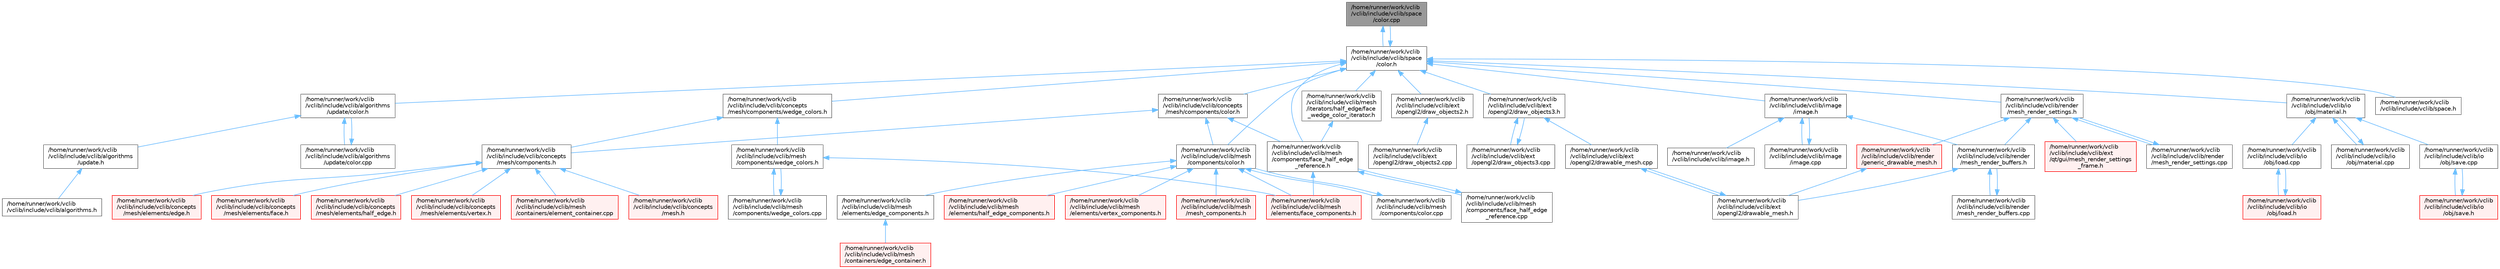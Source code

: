 digraph "/home/runner/work/vclib/vclib/include/vclib/space/color.cpp"
{
 // LATEX_PDF_SIZE
  bgcolor="transparent";
  edge [fontname=Helvetica,fontsize=10,labelfontname=Helvetica,labelfontsize=10];
  node [fontname=Helvetica,fontsize=10,shape=box,height=0.2,width=0.4];
  Node1 [label="/home/runner/work/vclib\l/vclib/include/vclib/space\l/color.cpp",height=0.2,width=0.4,color="gray40", fillcolor="grey60", style="filled", fontcolor="black",tooltip=" "];
  Node1 -> Node2 [dir="back",color="steelblue1",style="solid"];
  Node2 [label="/home/runner/work/vclib\l/vclib/include/vclib/space\l/color.h",height=0.2,width=0.4,color="grey40", fillcolor="white", style="filled",URL="$space_2color_8h.html",tooltip=" "];
  Node2 -> Node3 [dir="back",color="steelblue1",style="solid"];
  Node3 [label="/home/runner/work/vclib\l/vclib/include/vclib/algorithms\l/update/color.h",height=0.2,width=0.4,color="grey40", fillcolor="white", style="filled",URL="$algorithms_2update_2color_8h.html",tooltip=" "];
  Node3 -> Node4 [dir="back",color="steelblue1",style="solid"];
  Node4 [label="/home/runner/work/vclib\l/vclib/include/vclib/algorithms\l/update.h",height=0.2,width=0.4,color="grey40", fillcolor="white", style="filled",URL="$update_8h.html",tooltip=" "];
  Node4 -> Node5 [dir="back",color="steelblue1",style="solid"];
  Node5 [label="/home/runner/work/vclib\l/vclib/include/vclib/algorithms.h",height=0.2,width=0.4,color="grey40", fillcolor="white", style="filled",URL="$algorithms_8h.html",tooltip=" "];
  Node3 -> Node6 [dir="back",color="steelblue1",style="solid"];
  Node6 [label="/home/runner/work/vclib\l/vclib/include/vclib/algorithms\l/update/color.cpp",height=0.2,width=0.4,color="grey40", fillcolor="white", style="filled",URL="$algorithms_2update_2color_8cpp.html",tooltip=" "];
  Node6 -> Node3 [dir="back",color="steelblue1",style="solid"];
  Node2 -> Node7 [dir="back",color="steelblue1",style="solid"];
  Node7 [label="/home/runner/work/vclib\l/vclib/include/vclib/concepts\l/mesh/components/color.h",height=0.2,width=0.4,color="grey40", fillcolor="white", style="filled",URL="$concepts_2mesh_2components_2color_8h.html",tooltip=" "];
  Node7 -> Node8 [dir="back",color="steelblue1",style="solid"];
  Node8 [label="/home/runner/work/vclib\l/vclib/include/vclib/concepts\l/mesh/components.h",height=0.2,width=0.4,color="grey40", fillcolor="white", style="filled",URL="$concepts_2mesh_2components_8h.html",tooltip=" "];
  Node8 -> Node9 [dir="back",color="steelblue1",style="solid"];
  Node9 [label="/home/runner/work/vclib\l/vclib/include/vclib/concepts\l/mesh.h",height=0.2,width=0.4,color="red", fillcolor="#FFF0F0", style="filled",URL="$concepts_2mesh_8h.html",tooltip=" "];
  Node8 -> Node181 [dir="back",color="steelblue1",style="solid"];
  Node181 [label="/home/runner/work/vclib\l/vclib/include/vclib/concepts\l/mesh/elements/edge.h",height=0.2,width=0.4,color="red", fillcolor="#FFF0F0", style="filled",URL="$concepts_2mesh_2elements_2edge_8h.html",tooltip=" "];
  Node8 -> Node187 [dir="back",color="steelblue1",style="solid"];
  Node187 [label="/home/runner/work/vclib\l/vclib/include/vclib/concepts\l/mesh/elements/face.h",height=0.2,width=0.4,color="red", fillcolor="#FFF0F0", style="filled",URL="$concepts_2mesh_2elements_2face_8h.html",tooltip=" "];
  Node8 -> Node195 [dir="back",color="steelblue1",style="solid"];
  Node195 [label="/home/runner/work/vclib\l/vclib/include/vclib/concepts\l/mesh/elements/half_edge.h",height=0.2,width=0.4,color="red", fillcolor="#FFF0F0", style="filled",URL="$concepts_2mesh_2elements_2half__edge_8h.html",tooltip=" "];
  Node8 -> Node201 [dir="back",color="steelblue1",style="solid"];
  Node201 [label="/home/runner/work/vclib\l/vclib/include/vclib/concepts\l/mesh/elements/vertex.h",height=0.2,width=0.4,color="red", fillcolor="#FFF0F0", style="filled",URL="$concepts_2mesh_2elements_2vertex_8h.html",tooltip=" "];
  Node8 -> Node220 [dir="back",color="steelblue1",style="solid"];
  Node220 [label="/home/runner/work/vclib\l/vclib/include/vclib/mesh\l/containers/element_container.cpp",height=0.2,width=0.4,color="red", fillcolor="#FFF0F0", style="filled",URL="$element__container_8cpp.html",tooltip=" "];
  Node7 -> Node222 [dir="back",color="steelblue1",style="solid"];
  Node222 [label="/home/runner/work/vclib\l/vclib/include/vclib/mesh\l/components/color.h",height=0.2,width=0.4,color="grey40", fillcolor="white", style="filled",URL="$mesh_2components_2color_8h.html",tooltip=" "];
  Node222 -> Node223 [dir="back",color="steelblue1",style="solid"];
  Node223 [label="/home/runner/work/vclib\l/vclib/include/vclib/mesh\l/components/color.cpp",height=0.2,width=0.4,color="grey40", fillcolor="white", style="filled",URL="$mesh_2components_2color_8cpp.html",tooltip=" "];
  Node223 -> Node222 [dir="back",color="steelblue1",style="solid"];
  Node222 -> Node224 [dir="back",color="steelblue1",style="solid"];
  Node224 [label="/home/runner/work/vclib\l/vclib/include/vclib/mesh\l/elements/edge_components.h",height=0.2,width=0.4,color="grey40", fillcolor="white", style="filled",URL="$edge__components_8h.html",tooltip=" "];
  Node224 -> Node183 [dir="back",color="steelblue1",style="solid"];
  Node183 [label="/home/runner/work/vclib\l/vclib/include/vclib/mesh\l/containers/edge_container.h",height=0.2,width=0.4,color="red", fillcolor="#FFF0F0", style="filled",URL="$edge__container_8h.html",tooltip=" "];
  Node222 -> Node225 [dir="back",color="steelblue1",style="solid"];
  Node225 [label="/home/runner/work/vclib\l/vclib/include/vclib/mesh\l/elements/face_components.h",height=0.2,width=0.4,color="red", fillcolor="#FFF0F0", style="filled",URL="$face__components_8h.html",tooltip=" "];
  Node222 -> Node226 [dir="back",color="steelblue1",style="solid"];
  Node226 [label="/home/runner/work/vclib\l/vclib/include/vclib/mesh\l/elements/half_edge_components.h",height=0.2,width=0.4,color="red", fillcolor="#FFF0F0", style="filled",URL="$half__edge__components_8h.html",tooltip=" "];
  Node222 -> Node227 [dir="back",color="steelblue1",style="solid"];
  Node227 [label="/home/runner/work/vclib\l/vclib/include/vclib/mesh\l/elements/vertex_components.h",height=0.2,width=0.4,color="red", fillcolor="#FFF0F0", style="filled",URL="$vertex__components_8h.html",tooltip=" "];
  Node222 -> Node228 [dir="back",color="steelblue1",style="solid"];
  Node228 [label="/home/runner/work/vclib\l/vclib/include/vclib/mesh\l/mesh_components.h",height=0.2,width=0.4,color="red", fillcolor="#FFF0F0", style="filled",URL="$mesh__components_8h.html",tooltip=" "];
  Node7 -> Node229 [dir="back",color="steelblue1",style="solid"];
  Node229 [label="/home/runner/work/vclib\l/vclib/include/vclib/mesh\l/components/face_half_edge\l_reference.h",height=0.2,width=0.4,color="grey40", fillcolor="white", style="filled",URL="$mesh_2components_2face__half__edge__reference_8h.html",tooltip=" "];
  Node229 -> Node230 [dir="back",color="steelblue1",style="solid"];
  Node230 [label="/home/runner/work/vclib\l/vclib/include/vclib/mesh\l/components/face_half_edge\l_reference.cpp",height=0.2,width=0.4,color="grey40", fillcolor="white", style="filled",URL="$face__half__edge__reference_8cpp.html",tooltip=" "];
  Node230 -> Node229 [dir="back",color="steelblue1",style="solid"];
  Node229 -> Node225 [dir="back",color="steelblue1",style="solid"];
  Node2 -> Node231 [dir="back",color="steelblue1",style="solid"];
  Node231 [label="/home/runner/work/vclib\l/vclib/include/vclib/concepts\l/mesh/components/wedge_colors.h",height=0.2,width=0.4,color="grey40", fillcolor="white", style="filled",URL="$concepts_2mesh_2components_2wedge__colors_8h.html",tooltip=" "];
  Node231 -> Node8 [dir="back",color="steelblue1",style="solid"];
  Node231 -> Node232 [dir="back",color="steelblue1",style="solid"];
  Node232 [label="/home/runner/work/vclib\l/vclib/include/vclib/mesh\l/components/wedge_colors.h",height=0.2,width=0.4,color="grey40", fillcolor="white", style="filled",URL="$mesh_2components_2wedge__colors_8h.html",tooltip=" "];
  Node232 -> Node233 [dir="back",color="steelblue1",style="solid"];
  Node233 [label="/home/runner/work/vclib\l/vclib/include/vclib/mesh\l/components/wedge_colors.cpp",height=0.2,width=0.4,color="grey40", fillcolor="white", style="filled",URL="$wedge__colors_8cpp.html",tooltip=" "];
  Node233 -> Node232 [dir="back",color="steelblue1",style="solid"];
  Node232 -> Node225 [dir="back",color="steelblue1",style="solid"];
  Node2 -> Node234 [dir="back",color="steelblue1",style="solid"];
  Node234 [label="/home/runner/work/vclib\l/vclib/include/vclib/ext\l/opengl2/draw_objects2.h",height=0.2,width=0.4,color="grey40", fillcolor="white", style="filled",URL="$draw__objects2_8h.html",tooltip=" "];
  Node234 -> Node235 [dir="back",color="steelblue1",style="solid"];
  Node235 [label="/home/runner/work/vclib\l/vclib/include/vclib/ext\l/opengl2/draw_objects2.cpp",height=0.2,width=0.4,color="grey40", fillcolor="white", style="filled",URL="$draw__objects2_8cpp.html",tooltip=" "];
  Node2 -> Node236 [dir="back",color="steelblue1",style="solid"];
  Node236 [label="/home/runner/work/vclib\l/vclib/include/vclib/ext\l/opengl2/draw_objects3.h",height=0.2,width=0.4,color="grey40", fillcolor="white", style="filled",URL="$draw__objects3_8h.html",tooltip=" "];
  Node236 -> Node237 [dir="back",color="steelblue1",style="solid"];
  Node237 [label="/home/runner/work/vclib\l/vclib/include/vclib/ext\l/opengl2/draw_objects3.cpp",height=0.2,width=0.4,color="grey40", fillcolor="white", style="filled",URL="$draw__objects3_8cpp.html",tooltip=" "];
  Node237 -> Node236 [dir="back",color="steelblue1",style="solid"];
  Node236 -> Node78 [dir="back",color="steelblue1",style="solid"];
  Node78 [label="/home/runner/work/vclib\l/vclib/include/vclib/ext\l/opengl2/drawable_mesh.cpp",height=0.2,width=0.4,color="grey40", fillcolor="white", style="filled",URL="$drawable__mesh_8cpp.html",tooltip=" "];
  Node78 -> Node77 [dir="back",color="steelblue1",style="solid"];
  Node77 [label="/home/runner/work/vclib\l/vclib/include/vclib/ext\l/opengl2/drawable_mesh.h",height=0.2,width=0.4,color="grey40", fillcolor="white", style="filled",URL="$drawable__mesh_8h.html",tooltip=" "];
  Node77 -> Node78 [dir="back",color="steelblue1",style="solid"];
  Node2 -> Node210 [dir="back",color="steelblue1",style="solid"];
  Node210 [label="/home/runner/work/vclib\l/vclib/include/vclib/image\l/image.h",height=0.2,width=0.4,color="grey40", fillcolor="white", style="filled",URL="$image_2image_8h.html",tooltip=" "];
  Node210 -> Node211 [dir="back",color="steelblue1",style="solid"];
  Node211 [label="/home/runner/work/vclib\l/vclib/include/vclib/image.h",height=0.2,width=0.4,color="grey40", fillcolor="white", style="filled",URL="$image_8h.html",tooltip=" "];
  Node210 -> Node212 [dir="back",color="steelblue1",style="solid"];
  Node212 [label="/home/runner/work/vclib\l/vclib/include/vclib/image\l/image.cpp",height=0.2,width=0.4,color="grey40", fillcolor="white", style="filled",URL="$image_8cpp.html",tooltip=" "];
  Node212 -> Node210 [dir="back",color="steelblue1",style="solid"];
  Node210 -> Node76 [dir="back",color="steelblue1",style="solid"];
  Node76 [label="/home/runner/work/vclib\l/vclib/include/vclib/render\l/mesh_render_buffers.h",height=0.2,width=0.4,color="grey40", fillcolor="white", style="filled",URL="$mesh__render__buffers_8h.html",tooltip=" "];
  Node76 -> Node77 [dir="back",color="steelblue1",style="solid"];
  Node76 -> Node75 [dir="back",color="steelblue1",style="solid"];
  Node75 [label="/home/runner/work/vclib\l/vclib/include/vclib/render\l/mesh_render_buffers.cpp",height=0.2,width=0.4,color="grey40", fillcolor="white", style="filled",URL="$mesh__render__buffers_8cpp.html",tooltip=" "];
  Node75 -> Node76 [dir="back",color="steelblue1",style="solid"];
  Node2 -> Node238 [dir="back",color="steelblue1",style="solid"];
  Node238 [label="/home/runner/work/vclib\l/vclib/include/vclib/io\l/obj/material.h",height=0.2,width=0.4,color="grey40", fillcolor="white", style="filled",URL="$material_8h.html",tooltip=" "];
  Node238 -> Node50 [dir="back",color="steelblue1",style="solid"];
  Node50 [label="/home/runner/work/vclib\l/vclib/include/vclib/io\l/obj/load.cpp",height=0.2,width=0.4,color="grey40", fillcolor="white", style="filled",URL="$obj_2load_8cpp.html",tooltip=" "];
  Node50 -> Node51 [dir="back",color="steelblue1",style="solid"];
  Node51 [label="/home/runner/work/vclib\l/vclib/include/vclib/io\l/obj/load.h",height=0.2,width=0.4,color="red", fillcolor="#FFF0F0", style="filled",URL="$obj_2load_8h.html",tooltip=" "];
  Node51 -> Node50 [dir="back",color="steelblue1",style="solid"];
  Node238 -> Node239 [dir="back",color="steelblue1",style="solid"];
  Node239 [label="/home/runner/work/vclib\l/vclib/include/vclib/io\l/obj/material.cpp",height=0.2,width=0.4,color="grey40", fillcolor="white", style="filled",URL="$material_8cpp.html",tooltip=" "];
  Node239 -> Node238 [dir="back",color="steelblue1",style="solid"];
  Node238 -> Node148 [dir="back",color="steelblue1",style="solid"];
  Node148 [label="/home/runner/work/vclib\l/vclib/include/vclib/io\l/obj/save.cpp",height=0.2,width=0.4,color="grey40", fillcolor="white", style="filled",URL="$obj_2save_8cpp.html",tooltip=" "];
  Node148 -> Node149 [dir="back",color="steelblue1",style="solid"];
  Node149 [label="/home/runner/work/vclib\l/vclib/include/vclib/io\l/obj/save.h",height=0.2,width=0.4,color="red", fillcolor="#FFF0F0", style="filled",URL="$obj_2save_8h.html",tooltip=" "];
  Node149 -> Node148 [dir="back",color="steelblue1",style="solid"];
  Node2 -> Node222 [dir="back",color="steelblue1",style="solid"];
  Node2 -> Node229 [dir="back",color="steelblue1",style="solid"];
  Node2 -> Node240 [dir="back",color="steelblue1",style="solid"];
  Node240 [label="/home/runner/work/vclib\l/vclib/include/vclib/mesh\l/iterators/half_edge/face\l_wedge_color_iterator.h",height=0.2,width=0.4,color="grey40", fillcolor="white", style="filled",URL="$face__wedge__color__iterator_8h.html",tooltip=" "];
  Node240 -> Node229 [dir="back",color="steelblue1",style="solid"];
  Node2 -> Node160 [dir="back",color="steelblue1",style="solid"];
  Node160 [label="/home/runner/work/vclib\l/vclib/include/vclib/render\l/mesh_render_settings.h",height=0.2,width=0.4,color="grey40", fillcolor="white", style="filled",URL="$mesh__render__settings_8h.html",tooltip=" "];
  Node160 -> Node161 [dir="back",color="steelblue1",style="solid"];
  Node161 [label="/home/runner/work/vclib\l/vclib/include/vclib/ext\l/qt/gui/mesh_render_settings\l_frame.h",height=0.2,width=0.4,color="red", fillcolor="#FFF0F0", style="filled",URL="$mesh__render__settings__frame_8h.html",tooltip=" "];
  Node160 -> Node163 [dir="back",color="steelblue1",style="solid"];
  Node163 [label="/home/runner/work/vclib\l/vclib/include/vclib/render\l/generic_drawable_mesh.h",height=0.2,width=0.4,color="red", fillcolor="#FFF0F0", style="filled",URL="$generic__drawable__mesh_8h.html",tooltip=" "];
  Node163 -> Node77 [dir="back",color="steelblue1",style="solid"];
  Node160 -> Node76 [dir="back",color="steelblue1",style="solid"];
  Node160 -> Node166 [dir="back",color="steelblue1",style="solid"];
  Node166 [label="/home/runner/work/vclib\l/vclib/include/vclib/render\l/mesh_render_settings.cpp",height=0.2,width=0.4,color="grey40", fillcolor="white", style="filled",URL="$mesh__render__settings_8cpp.html",tooltip=" "];
  Node166 -> Node160 [dir="back",color="steelblue1",style="solid"];
  Node2 -> Node28 [dir="back",color="steelblue1",style="solid"];
  Node28 [label="/home/runner/work/vclib\l/vclib/include/vclib/space.h",height=0.2,width=0.4,color="grey40", fillcolor="white", style="filled",URL="$space_8h.html",tooltip=" "];
  Node2 -> Node1 [dir="back",color="steelblue1",style="solid"];
}
